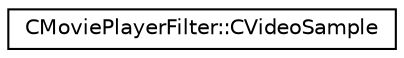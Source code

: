 digraph G
{
  edge [fontname="Helvetica",fontsize="10",labelfontname="Helvetica",labelfontsize="10"];
  node [fontname="Helvetica",fontsize="10",shape=record];
  rankdir="LR";
  Node1 [label="CMoviePlayerFilter::CVideoSample",height=0.2,width=0.4,color="black", fillcolor="white", style="filled",URL="$class_c_movie_player_filter_1_1_c_video_sample.html"];
}
